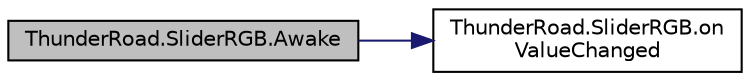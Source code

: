 digraph "ThunderRoad.SliderRGB.Awake"
{
 // LATEX_PDF_SIZE
  edge [fontname="Helvetica",fontsize="10",labelfontname="Helvetica",labelfontsize="10"];
  node [fontname="Helvetica",fontsize="10",shape=record];
  rankdir="LR";
  Node1 [label="ThunderRoad.SliderRGB.Awake",height=0.2,width=0.4,color="black", fillcolor="grey75", style="filled", fontcolor="black",tooltip=" "];
  Node1 -> Node2 [color="midnightblue",fontsize="10",style="solid",fontname="Helvetica"];
  Node2 [label="ThunderRoad.SliderRGB.on\lValueChanged",height=0.2,width=0.4,color="black", fillcolor="white", style="filled",URL="$class_thunder_road_1_1_slider_r_g_b.html#af037e8893ac822091cc4046d36732e11",tooltip=" "];
}
